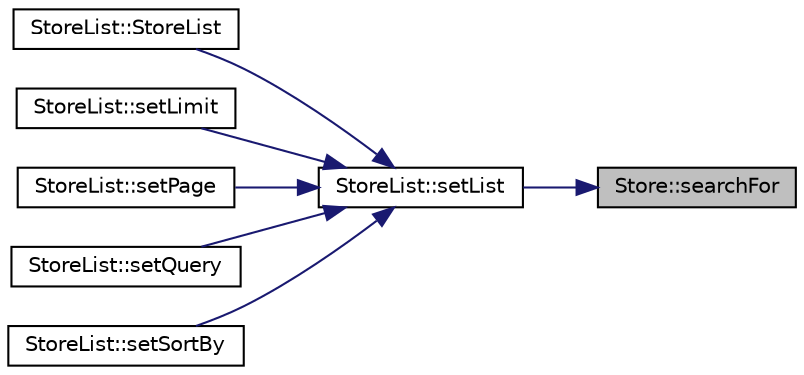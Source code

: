 digraph "Store::searchFor"
{
 // INTERACTIVE_SVG=YES
 // LATEX_PDF_SIZE
  edge [fontname="Helvetica",fontsize="10",labelfontname="Helvetica",labelfontsize="10"];
  node [fontname="Helvetica",fontsize="10",shape=record];
  rankdir="RL";
  Node157 [label="Store::searchFor",height=0.2,width=0.4,color="black", fillcolor="grey75", style="filled", fontcolor="black",tooltip=" "];
  Node157 -> Node158 [dir="back",color="midnightblue",fontsize="10",style="solid",fontname="Helvetica"];
  Node158 [label="StoreList::setList",height=0.2,width=0.4,color="black", fillcolor="white", style="filled",URL="$class_store_list.html#a0fe214b10f802cd801e227f9255e73e0",tooltip=" "];
  Node158 -> Node159 [dir="back",color="midnightblue",fontsize="10",style="solid",fontname="Helvetica"];
  Node159 [label="StoreList::StoreList",height=0.2,width=0.4,color="black", fillcolor="white", style="filled",URL="$class_store_list.html#abf232e0d23409361dc2e1fb4c69c074d",tooltip=" "];
  Node158 -> Node160 [dir="back",color="midnightblue",fontsize="10",style="solid",fontname="Helvetica"];
  Node160 [label="StoreList::setLimit",height=0.2,width=0.4,color="black", fillcolor="white", style="filled",URL="$class_store_list.html#a2bf832d8a4a72cd600f04445055c9243",tooltip=" "];
  Node158 -> Node161 [dir="back",color="midnightblue",fontsize="10",style="solid",fontname="Helvetica"];
  Node161 [label="StoreList::setPage",height=0.2,width=0.4,color="black", fillcolor="white", style="filled",URL="$class_store_list.html#a849bd1e4c13f95005508aa849f58b91f",tooltip=" "];
  Node158 -> Node162 [dir="back",color="midnightblue",fontsize="10",style="solid",fontname="Helvetica"];
  Node162 [label="StoreList::setQuery",height=0.2,width=0.4,color="black", fillcolor="white", style="filled",URL="$class_store_list.html#ab1017424c6388315cea58088f969a5a9",tooltip=" "];
  Node158 -> Node163 [dir="back",color="midnightblue",fontsize="10",style="solid",fontname="Helvetica"];
  Node163 [label="StoreList::setSortBy",height=0.2,width=0.4,color="black", fillcolor="white", style="filled",URL="$class_store_list.html#a0885e82072d00f963a7a692f478786d2",tooltip=" "];
}

